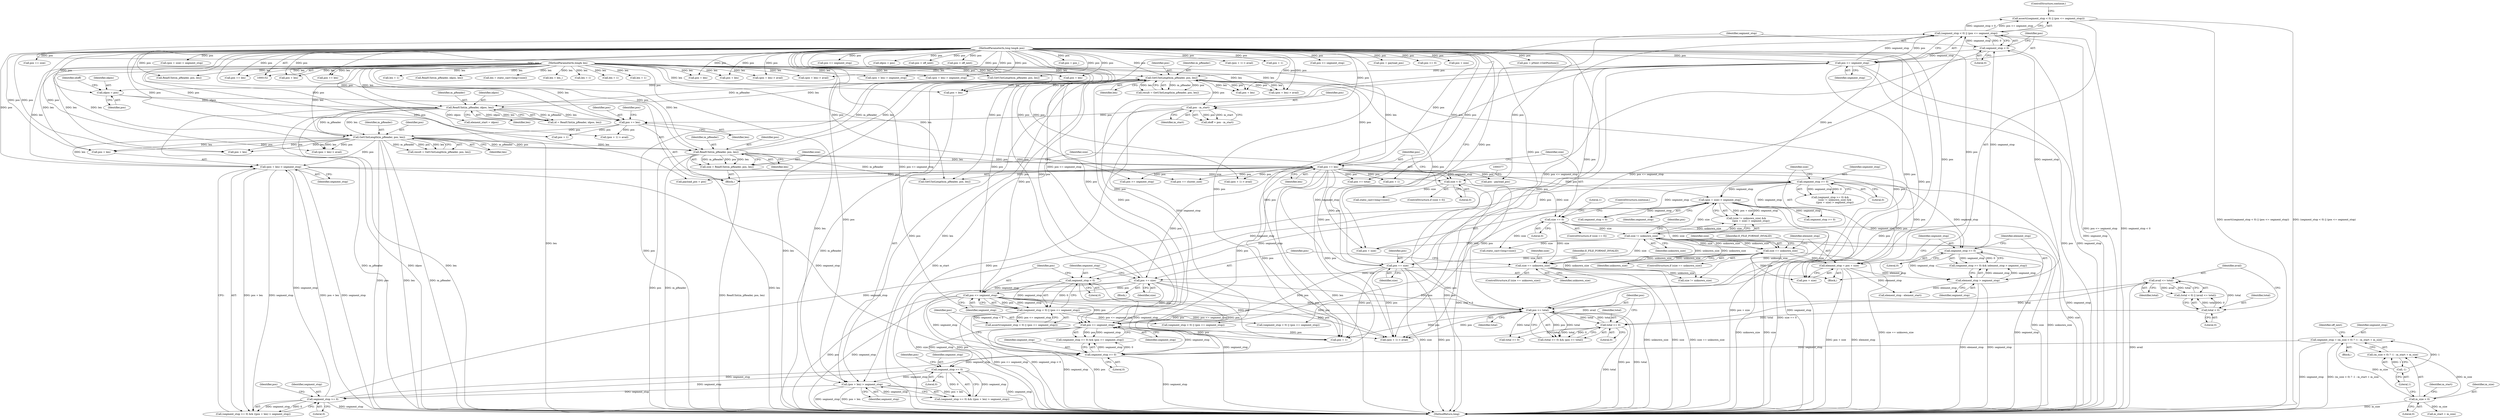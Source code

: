 digraph "1_Android_04839626ed859623901ebd3a5fd483982186b59d_28@API" {
"1000457" [label="(Call,assert((segment_stop < 0) || (pos <= segment_stop)))"];
"1000458" [label="(Call,(segment_stop < 0) || (pos <= segment_stop))"];
"1000459" [label="(Call,segment_stop < 0)"];
"1000425" [label="(Call,segment_stop >= 0)"];
"1000391" [label="(Call,segment_stop >= 0)"];
"1000349" [label="(Call,(pos + len) > segment_stop)"];
"1000326" [label="(Call,GetUIntLength(m_pReader, pos, len))"];
"1000290" [label="(Call,ReadUInt(m_pReader, idpos, len))"];
"1000239" [label="(Call,GetUIntLength(m_pReader, pos, len))"];
"1000367" [label="(Call,ReadUInt(m_pReader, pos, len))"];
"1000154" [label="(MethodParameterIn,long long& pos)"];
"1000155" [label="(MethodParameterIn,long& len)"];
"1000454" [label="(Call,pos += size)"];
"1000412" [label="(Call,size == unknown_size)"];
"1000395" [label="(Call,size != unknown_size)"];
"1000383" [label="(Call,size == 0)"];
"1000372" [label="(Call,size < 0)"];
"1000365" [label="(Call,size = ReadUInt(m_pReader, pos, len))"];
"1000472" [label="(Call,size == unknown_size)"];
"1000379" [label="(Call,pos += len)"];
"1000485" [label="(Call,pos <= segment_stop)"];
"1000477" [label="(Call,pos += size)"];
"1000482" [label="(Call,segment_stop < 0)"];
"1000398" [label="(Call,(pos + size) > segment_stop)"];
"1000209" [label="(Call,pos >= total)"];
"1000462" [label="(Call,pos <= segment_stop)"];
"1000206" [label="(Call,total >= 0)"];
"1000178" [label="(Call,avail <= total)"];
"1000175" [label="(Call,total < 0)"];
"1000219" [label="(Call,pos >= segment_stop)"];
"1000216" [label="(Call,segment_stop >= 0)"];
"1000346" [label="(Call,segment_stop >= 0)"];
"1000259" [label="(Call,segment_stop >= 0)"];
"1000262" [label="(Call,(pos + len) > segment_stop)"];
"1000182" [label="(Call,segment_stop = (m_size < 0) ? -1 : m_start + m_size)"];
"1000188" [label="(Call,-1)"];
"1000185" [label="(Call,m_size < 0)"];
"1000278" [label="(Call,idpos = pos)"];
"1000309" [label="(Call,pos += len)"];
"1000284" [label="(Call,pos - m_start)"];
"1000428" [label="(Call,element_stop > segment_stop)"];
"1000418" [label="(Call,element_stop = pos + size)"];
"1000481" [label="(Call,(segment_stop < 0) || (pos <= segment_stop))"];
"1000457" [label="(Call,assert((segment_stop < 0) || (pos <= segment_stop)))"];
"1000205" [label="(Call,(total >= 0) && (pos >= total))"];
"1000195" [label="(Identifier,off_next)"];
"1000673" [label="(Call,total >= 0)"];
"1000217" [label="(Identifier,segment_stop)"];
"1000351" [label="(Identifier,pos)"];
"1000185" [label="(Call,m_size < 0)"];
"1000369" [label="(Identifier,pos)"];
"1000429" [label="(Identifier,element_stop)"];
"1000315" [label="(Identifier,pos)"];
"1000440" [label="(Call,element_stop - element_start)"];
"1000615" [label="(Call,len = len_)"];
"1000465" [label="(ControlStructure,continue;)"];
"1000873" [label="(Call,(segment_stop < 0) || (pos <= segment_stop))"];
"1000155" [label="(MethodParameterIn,long& len)"];
"1000345" [label="(Call,(segment_stop >= 0) && ((pos + len) > segment_stop))"];
"1000373" [label="(Identifier,size)"];
"1000328" [label="(Identifier,pos)"];
"1000293" [label="(Identifier,len)"];
"1000395" [label="(Call,size != unknown_size)"];
"1000461" [label="(Literal,0)"];
"1000346" [label="(Call,segment_stop >= 0)"];
"1000736" [label="(Call,pos + len)"];
"1000413" [label="(Identifier,size)"];
"1000397" [label="(Identifier,unknown_size)"];
"1000905" [label="(MethodReturn,long)"];
"1000218" [label="(Literal,0)"];
"1000819" [label="(Call,(pos + len) > avail)"];
"1000463" [label="(Identifier,pos)"];
"1000357" [label="(Call,(pos + len) > avail)"];
"1000259" [label="(Call,segment_stop >= 0)"];
"1000788" [label="(Call,GetUIntLength(m_pReader, pos, len))"];
"1000284" [label="(Call,pos - m_start)"];
"1000240" [label="(Identifier,m_pReader)"];
"1000219" [label="(Call,pos >= segment_stop)"];
"1000877" [label="(Call,pos <= segment_stop)"];
"1000186" [label="(Identifier,m_size)"];
"1000374" [label="(Literal,0)"];
"1000410" [label="(Block,)"];
"1000177" [label="(Literal,0)"];
"1000425" [label="(Call,segment_stop >= 0)"];
"1000478" [label="(Identifier,pos)"];
"1000290" [label="(Call,ReadUInt(m_pReader, idpos, len))"];
"1000329" [label="(Identifier,len)"];
"1000386" [label="(ControlStructure,continue;)"];
"1000207" [label="(Identifier,total)"];
"1000392" [label="(Identifier,segment_stop)"];
"1000291" [label="(Identifier,m_pReader)"];
"1000690" [label="(Call,(pos + 1) > avail)"];
"1000384" [label="(Identifier,size)"];
"1000385" [label="(Literal,0)"];
"1000420" [label="(Call,pos + size)"];
"1000482" [label="(Call,segment_stop < 0)"];
"1000350" [label="(Call,pos + len)"];
"1000481" [label="(Call,(segment_stop < 0) || (pos <= segment_stop))"];
"1000191" [label="(Identifier,m_start)"];
"1000743" [label="(Call,idpos = pos)"];
"1000811" [label="(Call,(pos + len) > segment_stop)"];
"1000154" [label="(MethodParameterIn,long long& pos)"];
"1000458" [label="(Call,(segment_stop < 0) || (pos <= segment_stop))"];
"1000571" [label="(Call,pos < off_next)"];
"1000368" [label="(Identifier,m_pReader)"];
"1000371" [label="(ControlStructure,if (size < 0))"];
"1000464" [label="(Identifier,segment_stop)"];
"1000841" [label="(Call,pos += len)"];
"1000581" [label="(Call,pos > off_next)"];
"1000190" [label="(Call,m_start + m_size)"];
"1000676" [label="(Call,pos >= total)"];
"1000735" [label="(Call,(pos + len) > avail)"];
"1000176" [label="(Identifier,total)"];
"1000182" [label="(Call,segment_stop = (m_size < 0) ? -1 : m_start + m_size)"];
"1000203" [label="(Block,)"];
"1000390" [label="(Call,(segment_stop >= 0) &&\n            (size != unknown_size) &&\n            ((pos + size) > segment_stop))"];
"1000682" [label="(Call,segment_stop >= 0)"];
"1000367" [label="(Call,ReadUInt(m_pReader, pos, len))"];
"1000491" [label="(Call,static_cast<long>(size))"];
"1000211" [label="(Identifier,total)"];
"1000612" [label="(Call,pos = pos_)"];
"1000691" [label="(Call,pos + 1)"];
"1000225" [label="(Call,(pos + 1) > avail)"];
"1000477" [label="(Call,pos += size)"];
"1000775" [label="(Call,(pos + 1) > avail)"];
"1000366" [label="(Identifier,size)"];
"1000353" [label="(Identifier,segment_stop)"];
"1000476" [label="(Identifier,E_FILE_FORMAT_INVALID)"];
"1000704" [label="(Call,GetUIntLength(m_pReader, pos, len))"];
"1000187" [label="(Literal,0)"];
"1000383" [label="(Call,size == 0)"];
"1000348" [label="(Literal,0)"];
"1000358" [label="(Call,pos + len)"];
"1000285" [label="(Identifier,pos)"];
"1000288" [label="(Call,id = ReadUInt(m_pReader, idpos, len))"];
"1000776" [label="(Call,pos + 1)"];
"1000900" [label="(Call,pos <= segment_stop)"];
"1000462" [label="(Call,pos <= segment_stop)"];
"1000889" [label="(Call,pos = payload_pos)"];
"1000326" [label="(Call,GetUIntLength(m_pReader, pos, len))"];
"1000382" [label="(ControlStructure,if (size == 0))"];
"1000221" [label="(Identifier,segment_stop)"];
"1000696" [label="(Call,len = 1)"];
"1000370" [label="(Identifier,len)"];
"1000896" [label="(Call,(segment_stop < 0) || (pos <= segment_stop))"];
"1000456" [label="(Identifier,size)"];
"1000393" [label="(Literal,0)"];
"1000567" [label="(Call,pos >= 0)"];
"1000863" [label="(Call,pos + size)"];
"1000400" [label="(Identifier,pos)"];
"1000376" [label="(Call,static_cast<long>(size))"];
"1000474" [label="(Identifier,unknown_size)"];
"1000430" [label="(Identifier,segment_stop)"];
"1000314" [label="(Call,pos + 1)"];
"1000820" [label="(Call,pos + len)"];
"1000188" [label="(Call,-1)"];
"1000379" [label="(Call,pos += len)"];
"1000479" [label="(Identifier,size)"];
"1000372" [label="(Call,size < 0)"];
"1000812" [label="(Call,pos + len)"];
"1000280" [label="(Identifier,pos)"];
"1000414" [label="(Identifier,unknown_size)"];
"1000416" [label="(Identifier,E_FILE_FORMAT_INVALID)"];
"1000486" [label="(Identifier,pos)"];
"1000666" [label="(Call,payload_pos = pos)"];
"1000402" [label="(Identifier,segment_stop)"];
"1000485" [label="(Call,pos <= segment_stop)"];
"1000327" [label="(Identifier,m_pReader)"];
"1000226" [label="(Call,pos + 1)"];
"1000206" [label="(Call,total >= 0)"];
"1000237" [label="(Call,result = GetUIntLength(m_pReader, pos, len))"];
"1000727" [label="(Call,(pos + len) > segment_stop)"];
"1000241" [label="(Identifier,pos)"];
"1000892" [label="(Call,pos += cluster_size)"];
"1000427" [label="(Literal,0)"];
"1000209" [label="(Call,pos >= total)"];
"1000471" [label="(ControlStructure,if (size == unknown_size))"];
"1000454" [label="(Call,pos += size)"];
"1000563" [label="(Call,pos = pNext->GetPosition())"];
"1000411" [label="(ControlStructure,if (size == unknown_size))"];
"1000262" [label="(Call,(pos + len) > segment_stop)"];
"1000180" [label="(Identifier,total)"];
"1000424" [label="(Call,(segment_stop >= 0) && (element_stop > segment_stop))"];
"1000470" [label="(Block,)"];
"1000381" [label="(Identifier,len)"];
"1000412" [label="(Call,size == unknown_size)"];
"1000455" [label="(Identifier,pos)"];
"1000215" [label="(Call,(segment_stop >= 0) && (pos >= segment_stop))"];
"1000319" [label="(Call,len = 1)"];
"1000231" [label="(Call,len = 1)"];
"1000286" [label="(Identifier,m_start)"];
"1000869" [label="(Call,pos += size)"];
"1000347" [label="(Identifier,segment_stop)"];
"1000349" [label="(Call,(pos + len) > segment_stop)"];
"1000781" [label="(Call,len = 1)"];
"1000210" [label="(Identifier,pos)"];
"1000391" [label="(Call,segment_stop >= 0)"];
"1000728" [label="(Call,pos + len)"];
"1000279" [label="(Identifier,idpos)"];
"1000434" [label="(Call,element_start = idpos)"];
"1000459" [label="(Call,segment_stop < 0)"];
"1000220" [label="(Identifier,pos)"];
"1000282" [label="(Call,idoff = pos - m_start)"];
"1000399" [label="(Call,pos + size)"];
"1000260" [label="(Identifier,segment_stop)"];
"1000189" [label="(Literal,1)"];
"1000309" [label="(Call,pos += len)"];
"1000261" [label="(Literal,0)"];
"1000380" [label="(Identifier,pos)"];
"1000175" [label="(Call,total < 0)"];
"1000208" [label="(Literal,0)"];
"1000749" [label="(Call,ReadUInt(m_pReader, idpos, len))"];
"1000278" [label="(Call,idpos = pos)"];
"1000365" [label="(Call,size = ReadUInt(m_pReader, pos, len))"];
"1000489" [label="(Call,len = static_cast<long>(size))"];
"1000426" [label="(Identifier,segment_stop)"];
"1000216" [label="(Call,segment_stop >= 0)"];
"1000504" [label="(Call,size != unknown_size)"];
"1000179" [label="(Identifier,avail)"];
"1000394" [label="(Call,(size != unknown_size) &&\n            ((pos + size) > segment_stop))"];
"1000271" [label="(Call,pos + len)"];
"1000174" [label="(Call,(total < 0) || (avail <= total))"];
"1000398" [label="(Call,(pos + size) > segment_stop)"];
"1000483" [label="(Identifier,segment_stop)"];
"1000472" [label="(Call,size == unknown_size)"];
"1000829" [label="(Call,ReadUInt(m_pReader, pos, len))"];
"1000311" [label="(Identifier,len)"];
"1000270" [label="(Call,(pos + len) > avail)"];
"1000685" [label="(Call,pos >= segment_stop)"];
"1000419" [label="(Identifier,element_stop)"];
"1000239" [label="(Call,GetUIntLength(m_pReader, pos, len))"];
"1000178" [label="(Call,avail <= total)"];
"1000313" [label="(Call,(pos + 1) > avail)"];
"1000324" [label="(Call,result = GetUIntLength(m_pReader, pos, len))"];
"1000882" [label="(Call,pos - payload_pos)"];
"1000473" [label="(Identifier,size)"];
"1000388" [label="(Literal,1)"];
"1000242" [label="(Identifier,len)"];
"1000264" [label="(Identifier,pos)"];
"1000428" [label="(Call,element_stop > segment_stop)"];
"1000396" [label="(Identifier,size)"];
"1000258" [label="(Call,(segment_stop >= 0) && ((pos + len) > segment_stop))"];
"1000292" [label="(Identifier,idpos)"];
"1000487" [label="(Identifier,segment_stop)"];
"1000460" [label="(Identifier,segment_stop)"];
"1000310" [label="(Identifier,pos)"];
"1000156" [label="(Block,)"];
"1000480" [label="(Call,assert((segment_stop < 0) || (pos <= segment_stop)))"];
"1000266" [label="(Identifier,segment_stop)"];
"1000283" [label="(Identifier,idoff)"];
"1000263" [label="(Call,pos + len)"];
"1000184" [label="(Call,(m_size < 0) ? -1 : m_start + m_size)"];
"1000484" [label="(Literal,0)"];
"1000771" [label="(Call,pos += len)"];
"1000183" [label="(Identifier,segment_stop)"];
"1000897" [label="(Call,segment_stop < 0)"];
"1000862" [label="(Call,(pos + size) > segment_stop)"];
"1000418" [label="(Call,element_stop = pos + size)"];
"1000457" -> "1000410"  [label="AST: "];
"1000457" -> "1000458"  [label="CFG: "];
"1000458" -> "1000457"  [label="AST: "];
"1000465" -> "1000457"  [label="CFG: "];
"1000457" -> "1000905"  [label="DDG: assert((segment_stop < 0) || (pos <= segment_stop))"];
"1000457" -> "1000905"  [label="DDG: (segment_stop < 0) || (pos <= segment_stop)"];
"1000458" -> "1000457"  [label="DDG: segment_stop < 0"];
"1000458" -> "1000457"  [label="DDG: pos <= segment_stop"];
"1000458" -> "1000459"  [label="CFG: "];
"1000458" -> "1000462"  [label="CFG: "];
"1000459" -> "1000458"  [label="AST: "];
"1000462" -> "1000458"  [label="AST: "];
"1000458" -> "1000905"  [label="DDG: segment_stop < 0"];
"1000458" -> "1000905"  [label="DDG: pos <= segment_stop"];
"1000459" -> "1000458"  [label="DDG: segment_stop"];
"1000459" -> "1000458"  [label="DDG: 0"];
"1000462" -> "1000458"  [label="DDG: pos"];
"1000462" -> "1000458"  [label="DDG: segment_stop"];
"1000481" -> "1000458"  [label="DDG: pos <= segment_stop"];
"1000458" -> "1000481"  [label="DDG: pos <= segment_stop"];
"1000458" -> "1000873"  [label="DDG: pos <= segment_stop"];
"1000458" -> "1000896"  [label="DDG: pos <= segment_stop"];
"1000459" -> "1000461"  [label="CFG: "];
"1000460" -> "1000459"  [label="AST: "];
"1000461" -> "1000459"  [label="AST: "];
"1000463" -> "1000459"  [label="CFG: "];
"1000459" -> "1000905"  [label="DDG: segment_stop"];
"1000459" -> "1000216"  [label="DDG: segment_stop"];
"1000425" -> "1000459"  [label="DDG: segment_stop"];
"1000428" -> "1000459"  [label="DDG: segment_stop"];
"1000459" -> "1000462"  [label="DDG: segment_stop"];
"1000425" -> "1000424"  [label="AST: "];
"1000425" -> "1000427"  [label="CFG: "];
"1000426" -> "1000425"  [label="AST: "];
"1000427" -> "1000425"  [label="AST: "];
"1000429" -> "1000425"  [label="CFG: "];
"1000424" -> "1000425"  [label="CFG: "];
"1000425" -> "1000905"  [label="DDG: segment_stop"];
"1000425" -> "1000424"  [label="DDG: segment_stop"];
"1000425" -> "1000424"  [label="DDG: 0"];
"1000391" -> "1000425"  [label="DDG: segment_stop"];
"1000398" -> "1000425"  [label="DDG: segment_stop"];
"1000425" -> "1000428"  [label="DDG: segment_stop"];
"1000391" -> "1000390"  [label="AST: "];
"1000391" -> "1000393"  [label="CFG: "];
"1000392" -> "1000391"  [label="AST: "];
"1000393" -> "1000391"  [label="AST: "];
"1000396" -> "1000391"  [label="CFG: "];
"1000390" -> "1000391"  [label="CFG: "];
"1000391" -> "1000905"  [label="DDG: segment_stop"];
"1000391" -> "1000390"  [label="DDG: segment_stop"];
"1000391" -> "1000390"  [label="DDG: 0"];
"1000349" -> "1000391"  [label="DDG: segment_stop"];
"1000346" -> "1000391"  [label="DDG: segment_stop"];
"1000391" -> "1000398"  [label="DDG: segment_stop"];
"1000391" -> "1000482"  [label="DDG: segment_stop"];
"1000391" -> "1000682"  [label="DDG: segment_stop"];
"1000391" -> "1000897"  [label="DDG: segment_stop"];
"1000349" -> "1000345"  [label="AST: "];
"1000349" -> "1000353"  [label="CFG: "];
"1000350" -> "1000349"  [label="AST: "];
"1000353" -> "1000349"  [label="AST: "];
"1000345" -> "1000349"  [label="CFG: "];
"1000349" -> "1000905"  [label="DDG: segment_stop"];
"1000349" -> "1000905"  [label="DDG: pos + len"];
"1000349" -> "1000216"  [label="DDG: segment_stop"];
"1000349" -> "1000345"  [label="DDG: pos + len"];
"1000349" -> "1000345"  [label="DDG: segment_stop"];
"1000326" -> "1000349"  [label="DDG: pos"];
"1000326" -> "1000349"  [label="DDG: len"];
"1000154" -> "1000349"  [label="DDG: pos"];
"1000155" -> "1000349"  [label="DDG: len"];
"1000346" -> "1000349"  [label="DDG: segment_stop"];
"1000326" -> "1000324"  [label="AST: "];
"1000326" -> "1000329"  [label="CFG: "];
"1000327" -> "1000326"  [label="AST: "];
"1000328" -> "1000326"  [label="AST: "];
"1000329" -> "1000326"  [label="AST: "];
"1000324" -> "1000326"  [label="CFG: "];
"1000326" -> "1000905"  [label="DDG: pos"];
"1000326" -> "1000905"  [label="DDG: len"];
"1000326" -> "1000905"  [label="DDG: m_pReader"];
"1000326" -> "1000324"  [label="DDG: m_pReader"];
"1000326" -> "1000324"  [label="DDG: pos"];
"1000326" -> "1000324"  [label="DDG: len"];
"1000290" -> "1000326"  [label="DDG: m_pReader"];
"1000290" -> "1000326"  [label="DDG: len"];
"1000154" -> "1000326"  [label="DDG: pos"];
"1000309" -> "1000326"  [label="DDG: pos"];
"1000155" -> "1000326"  [label="DDG: len"];
"1000326" -> "1000350"  [label="DDG: pos"];
"1000326" -> "1000350"  [label="DDG: len"];
"1000326" -> "1000357"  [label="DDG: pos"];
"1000326" -> "1000357"  [label="DDG: len"];
"1000326" -> "1000358"  [label="DDG: pos"];
"1000326" -> "1000358"  [label="DDG: len"];
"1000326" -> "1000367"  [label="DDG: m_pReader"];
"1000326" -> "1000367"  [label="DDG: pos"];
"1000326" -> "1000367"  [label="DDG: len"];
"1000290" -> "1000288"  [label="AST: "];
"1000290" -> "1000293"  [label="CFG: "];
"1000291" -> "1000290"  [label="AST: "];
"1000292" -> "1000290"  [label="AST: "];
"1000293" -> "1000290"  [label="AST: "];
"1000288" -> "1000290"  [label="CFG: "];
"1000290" -> "1000905"  [label="DDG: m_pReader"];
"1000290" -> "1000905"  [label="DDG: idpos"];
"1000290" -> "1000905"  [label="DDG: len"];
"1000290" -> "1000288"  [label="DDG: m_pReader"];
"1000290" -> "1000288"  [label="DDG: idpos"];
"1000290" -> "1000288"  [label="DDG: len"];
"1000239" -> "1000290"  [label="DDG: m_pReader"];
"1000239" -> "1000290"  [label="DDG: len"];
"1000278" -> "1000290"  [label="DDG: idpos"];
"1000155" -> "1000290"  [label="DDG: len"];
"1000290" -> "1000309"  [label="DDG: len"];
"1000290" -> "1000434"  [label="DDG: idpos"];
"1000239" -> "1000237"  [label="AST: "];
"1000239" -> "1000242"  [label="CFG: "];
"1000240" -> "1000239"  [label="AST: "];
"1000241" -> "1000239"  [label="AST: "];
"1000242" -> "1000239"  [label="AST: "];
"1000237" -> "1000239"  [label="CFG: "];
"1000239" -> "1000905"  [label="DDG: m_pReader"];
"1000239" -> "1000905"  [label="DDG: len"];
"1000239" -> "1000905"  [label="DDG: pos"];
"1000239" -> "1000237"  [label="DDG: m_pReader"];
"1000239" -> "1000237"  [label="DDG: pos"];
"1000239" -> "1000237"  [label="DDG: len"];
"1000367" -> "1000239"  [label="DDG: m_pReader"];
"1000367" -> "1000239"  [label="DDG: len"];
"1000154" -> "1000239"  [label="DDG: pos"];
"1000454" -> "1000239"  [label="DDG: pos"];
"1000485" -> "1000239"  [label="DDG: pos"];
"1000209" -> "1000239"  [label="DDG: pos"];
"1000462" -> "1000239"  [label="DDG: pos"];
"1000379" -> "1000239"  [label="DDG: pos"];
"1000219" -> "1000239"  [label="DDG: pos"];
"1000477" -> "1000239"  [label="DDG: pos"];
"1000155" -> "1000239"  [label="DDG: len"];
"1000239" -> "1000262"  [label="DDG: pos"];
"1000239" -> "1000262"  [label="DDG: len"];
"1000239" -> "1000263"  [label="DDG: pos"];
"1000239" -> "1000263"  [label="DDG: len"];
"1000239" -> "1000270"  [label="DDG: pos"];
"1000239" -> "1000270"  [label="DDG: len"];
"1000239" -> "1000271"  [label="DDG: pos"];
"1000239" -> "1000271"  [label="DDG: len"];
"1000239" -> "1000278"  [label="DDG: pos"];
"1000239" -> "1000284"  [label="DDG: pos"];
"1000367" -> "1000365"  [label="AST: "];
"1000367" -> "1000370"  [label="CFG: "];
"1000368" -> "1000367"  [label="AST: "];
"1000369" -> "1000367"  [label="AST: "];
"1000370" -> "1000367"  [label="AST: "];
"1000365" -> "1000367"  [label="CFG: "];
"1000367" -> "1000905"  [label="DDG: pos"];
"1000367" -> "1000905"  [label="DDG: len"];
"1000367" -> "1000905"  [label="DDG: m_pReader"];
"1000367" -> "1000365"  [label="DDG: m_pReader"];
"1000367" -> "1000365"  [label="DDG: pos"];
"1000367" -> "1000365"  [label="DDG: len"];
"1000154" -> "1000367"  [label="DDG: pos"];
"1000155" -> "1000367"  [label="DDG: len"];
"1000367" -> "1000379"  [label="DDG: len"];
"1000367" -> "1000379"  [label="DDG: pos"];
"1000367" -> "1000704"  [label="DDG: m_pReader"];
"1000154" -> "1000152"  [label="AST: "];
"1000154" -> "1000905"  [label="DDG: pos"];
"1000154" -> "1000209"  [label="DDG: pos"];
"1000154" -> "1000219"  [label="DDG: pos"];
"1000154" -> "1000225"  [label="DDG: pos"];
"1000154" -> "1000226"  [label="DDG: pos"];
"1000154" -> "1000262"  [label="DDG: pos"];
"1000154" -> "1000263"  [label="DDG: pos"];
"1000154" -> "1000270"  [label="DDG: pos"];
"1000154" -> "1000271"  [label="DDG: pos"];
"1000154" -> "1000278"  [label="DDG: pos"];
"1000154" -> "1000284"  [label="DDG: pos"];
"1000154" -> "1000309"  [label="DDG: pos"];
"1000154" -> "1000313"  [label="DDG: pos"];
"1000154" -> "1000314"  [label="DDG: pos"];
"1000154" -> "1000350"  [label="DDG: pos"];
"1000154" -> "1000357"  [label="DDG: pos"];
"1000154" -> "1000358"  [label="DDG: pos"];
"1000154" -> "1000379"  [label="DDG: pos"];
"1000154" -> "1000398"  [label="DDG: pos"];
"1000154" -> "1000399"  [label="DDG: pos"];
"1000154" -> "1000418"  [label="DDG: pos"];
"1000154" -> "1000420"  [label="DDG: pos"];
"1000154" -> "1000454"  [label="DDG: pos"];
"1000154" -> "1000462"  [label="DDG: pos"];
"1000154" -> "1000477"  [label="DDG: pos"];
"1000154" -> "1000485"  [label="DDG: pos"];
"1000154" -> "1000563"  [label="DDG: pos"];
"1000154" -> "1000567"  [label="DDG: pos"];
"1000154" -> "1000571"  [label="DDG: pos"];
"1000154" -> "1000581"  [label="DDG: pos"];
"1000154" -> "1000612"  [label="DDG: pos"];
"1000154" -> "1000666"  [label="DDG: pos"];
"1000154" -> "1000676"  [label="DDG: pos"];
"1000154" -> "1000685"  [label="DDG: pos"];
"1000154" -> "1000690"  [label="DDG: pos"];
"1000154" -> "1000691"  [label="DDG: pos"];
"1000154" -> "1000704"  [label="DDG: pos"];
"1000154" -> "1000727"  [label="DDG: pos"];
"1000154" -> "1000728"  [label="DDG: pos"];
"1000154" -> "1000735"  [label="DDG: pos"];
"1000154" -> "1000736"  [label="DDG: pos"];
"1000154" -> "1000743"  [label="DDG: pos"];
"1000154" -> "1000771"  [label="DDG: pos"];
"1000154" -> "1000775"  [label="DDG: pos"];
"1000154" -> "1000776"  [label="DDG: pos"];
"1000154" -> "1000788"  [label="DDG: pos"];
"1000154" -> "1000811"  [label="DDG: pos"];
"1000154" -> "1000812"  [label="DDG: pos"];
"1000154" -> "1000819"  [label="DDG: pos"];
"1000154" -> "1000820"  [label="DDG: pos"];
"1000154" -> "1000829"  [label="DDG: pos"];
"1000154" -> "1000841"  [label="DDG: pos"];
"1000154" -> "1000862"  [label="DDG: pos"];
"1000154" -> "1000863"  [label="DDG: pos"];
"1000154" -> "1000869"  [label="DDG: pos"];
"1000154" -> "1000877"  [label="DDG: pos"];
"1000154" -> "1000882"  [label="DDG: pos"];
"1000154" -> "1000889"  [label="DDG: pos"];
"1000154" -> "1000892"  [label="DDG: pos"];
"1000154" -> "1000900"  [label="DDG: pos"];
"1000155" -> "1000152"  [label="AST: "];
"1000155" -> "1000905"  [label="DDG: len"];
"1000155" -> "1000231"  [label="DDG: len"];
"1000155" -> "1000262"  [label="DDG: len"];
"1000155" -> "1000263"  [label="DDG: len"];
"1000155" -> "1000270"  [label="DDG: len"];
"1000155" -> "1000271"  [label="DDG: len"];
"1000155" -> "1000309"  [label="DDG: len"];
"1000155" -> "1000319"  [label="DDG: len"];
"1000155" -> "1000350"  [label="DDG: len"];
"1000155" -> "1000357"  [label="DDG: len"];
"1000155" -> "1000358"  [label="DDG: len"];
"1000155" -> "1000379"  [label="DDG: len"];
"1000155" -> "1000489"  [label="DDG: len"];
"1000155" -> "1000615"  [label="DDG: len"];
"1000155" -> "1000696"  [label="DDG: len"];
"1000155" -> "1000704"  [label="DDG: len"];
"1000155" -> "1000727"  [label="DDG: len"];
"1000155" -> "1000728"  [label="DDG: len"];
"1000155" -> "1000735"  [label="DDG: len"];
"1000155" -> "1000736"  [label="DDG: len"];
"1000155" -> "1000749"  [label="DDG: len"];
"1000155" -> "1000771"  [label="DDG: len"];
"1000155" -> "1000781"  [label="DDG: len"];
"1000155" -> "1000788"  [label="DDG: len"];
"1000155" -> "1000811"  [label="DDG: len"];
"1000155" -> "1000812"  [label="DDG: len"];
"1000155" -> "1000819"  [label="DDG: len"];
"1000155" -> "1000820"  [label="DDG: len"];
"1000155" -> "1000829"  [label="DDG: len"];
"1000155" -> "1000841"  [label="DDG: len"];
"1000454" -> "1000410"  [label="AST: "];
"1000454" -> "1000456"  [label="CFG: "];
"1000455" -> "1000454"  [label="AST: "];
"1000456" -> "1000454"  [label="AST: "];
"1000460" -> "1000454"  [label="CFG: "];
"1000454" -> "1000905"  [label="DDG: pos"];
"1000454" -> "1000905"  [label="DDG: size"];
"1000454" -> "1000209"  [label="DDG: pos"];
"1000454" -> "1000219"  [label="DDG: pos"];
"1000454" -> "1000225"  [label="DDG: pos"];
"1000454" -> "1000226"  [label="DDG: pos"];
"1000412" -> "1000454"  [label="DDG: size"];
"1000379" -> "1000454"  [label="DDG: pos"];
"1000454" -> "1000462"  [label="DDG: pos"];
"1000412" -> "1000411"  [label="AST: "];
"1000412" -> "1000414"  [label="CFG: "];
"1000413" -> "1000412"  [label="AST: "];
"1000414" -> "1000412"  [label="AST: "];
"1000416" -> "1000412"  [label="CFG: "];
"1000419" -> "1000412"  [label="CFG: "];
"1000412" -> "1000905"  [label="DDG: size == unknown_size"];
"1000412" -> "1000905"  [label="DDG: unknown_size"];
"1000412" -> "1000905"  [label="DDG: size"];
"1000412" -> "1000395"  [label="DDG: unknown_size"];
"1000395" -> "1000412"  [label="DDG: size"];
"1000395" -> "1000412"  [label="DDG: unknown_size"];
"1000383" -> "1000412"  [label="DDG: size"];
"1000472" -> "1000412"  [label="DDG: unknown_size"];
"1000412" -> "1000418"  [label="DDG: size"];
"1000412" -> "1000420"  [label="DDG: size"];
"1000412" -> "1000472"  [label="DDG: unknown_size"];
"1000412" -> "1000504"  [label="DDG: unknown_size"];
"1000395" -> "1000394"  [label="AST: "];
"1000395" -> "1000397"  [label="CFG: "];
"1000396" -> "1000395"  [label="AST: "];
"1000397" -> "1000395"  [label="AST: "];
"1000400" -> "1000395"  [label="CFG: "];
"1000394" -> "1000395"  [label="CFG: "];
"1000395" -> "1000905"  [label="DDG: size"];
"1000395" -> "1000905"  [label="DDG: unknown_size"];
"1000395" -> "1000394"  [label="DDG: size"];
"1000395" -> "1000394"  [label="DDG: unknown_size"];
"1000383" -> "1000395"  [label="DDG: size"];
"1000472" -> "1000395"  [label="DDG: unknown_size"];
"1000395" -> "1000398"  [label="DDG: size"];
"1000395" -> "1000399"  [label="DDG: size"];
"1000395" -> "1000472"  [label="DDG: size"];
"1000395" -> "1000472"  [label="DDG: unknown_size"];
"1000395" -> "1000491"  [label="DDG: size"];
"1000395" -> "1000504"  [label="DDG: unknown_size"];
"1000383" -> "1000382"  [label="AST: "];
"1000383" -> "1000385"  [label="CFG: "];
"1000384" -> "1000383"  [label="AST: "];
"1000385" -> "1000383"  [label="AST: "];
"1000386" -> "1000383"  [label="CFG: "];
"1000388" -> "1000383"  [label="CFG: "];
"1000383" -> "1000905"  [label="DDG: size == 0"];
"1000383" -> "1000905"  [label="DDG: size"];
"1000372" -> "1000383"  [label="DDG: size"];
"1000383" -> "1000472"  [label="DDG: size"];
"1000383" -> "1000491"  [label="DDG: size"];
"1000372" -> "1000371"  [label="AST: "];
"1000372" -> "1000374"  [label="CFG: "];
"1000373" -> "1000372"  [label="AST: "];
"1000374" -> "1000372"  [label="AST: "];
"1000377" -> "1000372"  [label="CFG: "];
"1000380" -> "1000372"  [label="CFG: "];
"1000372" -> "1000905"  [label="DDG: size < 0"];
"1000365" -> "1000372"  [label="DDG: size"];
"1000372" -> "1000376"  [label="DDG: size"];
"1000365" -> "1000203"  [label="AST: "];
"1000366" -> "1000365"  [label="AST: "];
"1000373" -> "1000365"  [label="CFG: "];
"1000365" -> "1000905"  [label="DDG: ReadUInt(m_pReader, pos, len)"];
"1000472" -> "1000471"  [label="AST: "];
"1000472" -> "1000474"  [label="CFG: "];
"1000473" -> "1000472"  [label="AST: "];
"1000474" -> "1000472"  [label="AST: "];
"1000476" -> "1000472"  [label="CFG: "];
"1000478" -> "1000472"  [label="CFG: "];
"1000472" -> "1000905"  [label="DDG: size == unknown_size"];
"1000472" -> "1000905"  [label="DDG: unknown_size"];
"1000472" -> "1000905"  [label="DDG: size"];
"1000472" -> "1000477"  [label="DDG: size"];
"1000472" -> "1000504"  [label="DDG: unknown_size"];
"1000379" -> "1000203"  [label="AST: "];
"1000379" -> "1000381"  [label="CFG: "];
"1000380" -> "1000379"  [label="AST: "];
"1000381" -> "1000379"  [label="AST: "];
"1000384" -> "1000379"  [label="CFG: "];
"1000379" -> "1000905"  [label="DDG: pos"];
"1000379" -> "1000905"  [label="DDG: len"];
"1000379" -> "1000209"  [label="DDG: pos"];
"1000379" -> "1000219"  [label="DDG: pos"];
"1000379" -> "1000225"  [label="DDG: pos"];
"1000379" -> "1000226"  [label="DDG: pos"];
"1000379" -> "1000398"  [label="DDG: pos"];
"1000379" -> "1000399"  [label="DDG: pos"];
"1000379" -> "1000418"  [label="DDG: pos"];
"1000379" -> "1000420"  [label="DDG: pos"];
"1000379" -> "1000477"  [label="DDG: pos"];
"1000379" -> "1000666"  [label="DDG: pos"];
"1000379" -> "1000676"  [label="DDG: pos"];
"1000379" -> "1000685"  [label="DDG: pos"];
"1000379" -> "1000690"  [label="DDG: pos"];
"1000379" -> "1000691"  [label="DDG: pos"];
"1000379" -> "1000704"  [label="DDG: pos"];
"1000379" -> "1000882"  [label="DDG: pos"];
"1000379" -> "1000892"  [label="DDG: pos"];
"1000485" -> "1000481"  [label="AST: "];
"1000485" -> "1000487"  [label="CFG: "];
"1000486" -> "1000485"  [label="AST: "];
"1000487" -> "1000485"  [label="AST: "];
"1000481" -> "1000485"  [label="CFG: "];
"1000485" -> "1000905"  [label="DDG: pos"];
"1000485" -> "1000905"  [label="DDG: segment_stop"];
"1000485" -> "1000209"  [label="DDG: pos"];
"1000485" -> "1000216"  [label="DDG: segment_stop"];
"1000485" -> "1000219"  [label="DDG: pos"];
"1000485" -> "1000225"  [label="DDG: pos"];
"1000485" -> "1000226"  [label="DDG: pos"];
"1000485" -> "1000481"  [label="DDG: pos"];
"1000485" -> "1000481"  [label="DDG: segment_stop"];
"1000477" -> "1000485"  [label="DDG: pos"];
"1000482" -> "1000485"  [label="DDG: segment_stop"];
"1000477" -> "1000470"  [label="AST: "];
"1000477" -> "1000479"  [label="CFG: "];
"1000478" -> "1000477"  [label="AST: "];
"1000479" -> "1000477"  [label="AST: "];
"1000483" -> "1000477"  [label="CFG: "];
"1000477" -> "1000905"  [label="DDG: size"];
"1000477" -> "1000905"  [label="DDG: pos"];
"1000477" -> "1000209"  [label="DDG: pos"];
"1000477" -> "1000219"  [label="DDG: pos"];
"1000477" -> "1000225"  [label="DDG: pos"];
"1000477" -> "1000226"  [label="DDG: pos"];
"1000482" -> "1000481"  [label="AST: "];
"1000482" -> "1000484"  [label="CFG: "];
"1000483" -> "1000482"  [label="AST: "];
"1000484" -> "1000482"  [label="AST: "];
"1000486" -> "1000482"  [label="CFG: "];
"1000481" -> "1000482"  [label="CFG: "];
"1000482" -> "1000905"  [label="DDG: segment_stop"];
"1000482" -> "1000216"  [label="DDG: segment_stop"];
"1000482" -> "1000481"  [label="DDG: segment_stop"];
"1000482" -> "1000481"  [label="DDG: 0"];
"1000398" -> "1000482"  [label="DDG: segment_stop"];
"1000398" -> "1000394"  [label="AST: "];
"1000398" -> "1000402"  [label="CFG: "];
"1000399" -> "1000398"  [label="AST: "];
"1000402" -> "1000398"  [label="AST: "];
"1000394" -> "1000398"  [label="CFG: "];
"1000398" -> "1000905"  [label="DDG: segment_stop"];
"1000398" -> "1000905"  [label="DDG: pos + size"];
"1000398" -> "1000394"  [label="DDG: pos + size"];
"1000398" -> "1000394"  [label="DDG: segment_stop"];
"1000398" -> "1000682"  [label="DDG: segment_stop"];
"1000398" -> "1000897"  [label="DDG: segment_stop"];
"1000209" -> "1000205"  [label="AST: "];
"1000209" -> "1000211"  [label="CFG: "];
"1000210" -> "1000209"  [label="AST: "];
"1000211" -> "1000209"  [label="AST: "];
"1000205" -> "1000209"  [label="CFG: "];
"1000209" -> "1000905"  [label="DDG: pos"];
"1000209" -> "1000905"  [label="DDG: total"];
"1000209" -> "1000206"  [label="DDG: total"];
"1000209" -> "1000205"  [label="DDG: pos"];
"1000209" -> "1000205"  [label="DDG: total"];
"1000462" -> "1000209"  [label="DDG: pos"];
"1000206" -> "1000209"  [label="DDG: total"];
"1000209" -> "1000219"  [label="DDG: pos"];
"1000209" -> "1000225"  [label="DDG: pos"];
"1000209" -> "1000226"  [label="DDG: pos"];
"1000209" -> "1000673"  [label="DDG: total"];
"1000462" -> "1000464"  [label="CFG: "];
"1000463" -> "1000462"  [label="AST: "];
"1000464" -> "1000462"  [label="AST: "];
"1000462" -> "1000905"  [label="DDG: pos"];
"1000462" -> "1000905"  [label="DDG: segment_stop"];
"1000462" -> "1000216"  [label="DDG: segment_stop"];
"1000462" -> "1000219"  [label="DDG: pos"];
"1000462" -> "1000225"  [label="DDG: pos"];
"1000462" -> "1000226"  [label="DDG: pos"];
"1000206" -> "1000205"  [label="AST: "];
"1000206" -> "1000208"  [label="CFG: "];
"1000207" -> "1000206"  [label="AST: "];
"1000208" -> "1000206"  [label="AST: "];
"1000210" -> "1000206"  [label="CFG: "];
"1000205" -> "1000206"  [label="CFG: "];
"1000206" -> "1000905"  [label="DDG: total"];
"1000206" -> "1000205"  [label="DDG: total"];
"1000206" -> "1000205"  [label="DDG: 0"];
"1000178" -> "1000206"  [label="DDG: total"];
"1000175" -> "1000206"  [label="DDG: total"];
"1000206" -> "1000673"  [label="DDG: total"];
"1000178" -> "1000174"  [label="AST: "];
"1000178" -> "1000180"  [label="CFG: "];
"1000179" -> "1000178"  [label="AST: "];
"1000180" -> "1000178"  [label="AST: "];
"1000174" -> "1000178"  [label="CFG: "];
"1000178" -> "1000905"  [label="DDG: avail"];
"1000178" -> "1000174"  [label="DDG: avail"];
"1000178" -> "1000174"  [label="DDG: total"];
"1000175" -> "1000178"  [label="DDG: total"];
"1000178" -> "1000225"  [label="DDG: avail"];
"1000175" -> "1000174"  [label="AST: "];
"1000175" -> "1000177"  [label="CFG: "];
"1000176" -> "1000175"  [label="AST: "];
"1000177" -> "1000175"  [label="AST: "];
"1000179" -> "1000175"  [label="CFG: "];
"1000174" -> "1000175"  [label="CFG: "];
"1000175" -> "1000174"  [label="DDG: total"];
"1000175" -> "1000174"  [label="DDG: 0"];
"1000219" -> "1000215"  [label="AST: "];
"1000219" -> "1000221"  [label="CFG: "];
"1000220" -> "1000219"  [label="AST: "];
"1000221" -> "1000219"  [label="AST: "];
"1000215" -> "1000219"  [label="CFG: "];
"1000219" -> "1000905"  [label="DDG: segment_stop"];
"1000219" -> "1000905"  [label="DDG: pos"];
"1000219" -> "1000215"  [label="DDG: pos"];
"1000219" -> "1000215"  [label="DDG: segment_stop"];
"1000216" -> "1000219"  [label="DDG: segment_stop"];
"1000219" -> "1000225"  [label="DDG: pos"];
"1000219" -> "1000226"  [label="DDG: pos"];
"1000219" -> "1000259"  [label="DDG: segment_stop"];
"1000216" -> "1000215"  [label="AST: "];
"1000216" -> "1000218"  [label="CFG: "];
"1000217" -> "1000216"  [label="AST: "];
"1000218" -> "1000216"  [label="AST: "];
"1000220" -> "1000216"  [label="CFG: "];
"1000215" -> "1000216"  [label="CFG: "];
"1000216" -> "1000905"  [label="DDG: segment_stop"];
"1000216" -> "1000215"  [label="DDG: segment_stop"];
"1000216" -> "1000215"  [label="DDG: 0"];
"1000346" -> "1000216"  [label="DDG: segment_stop"];
"1000182" -> "1000216"  [label="DDG: segment_stop"];
"1000216" -> "1000259"  [label="DDG: segment_stop"];
"1000346" -> "1000345"  [label="AST: "];
"1000346" -> "1000348"  [label="CFG: "];
"1000347" -> "1000346"  [label="AST: "];
"1000348" -> "1000346"  [label="AST: "];
"1000351" -> "1000346"  [label="CFG: "];
"1000345" -> "1000346"  [label="CFG: "];
"1000346" -> "1000905"  [label="DDG: segment_stop"];
"1000346" -> "1000345"  [label="DDG: segment_stop"];
"1000346" -> "1000345"  [label="DDG: 0"];
"1000259" -> "1000346"  [label="DDG: segment_stop"];
"1000262" -> "1000346"  [label="DDG: segment_stop"];
"1000259" -> "1000258"  [label="AST: "];
"1000259" -> "1000261"  [label="CFG: "];
"1000260" -> "1000259"  [label="AST: "];
"1000261" -> "1000259"  [label="AST: "];
"1000264" -> "1000259"  [label="CFG: "];
"1000258" -> "1000259"  [label="CFG: "];
"1000259" -> "1000905"  [label="DDG: segment_stop"];
"1000259" -> "1000258"  [label="DDG: segment_stop"];
"1000259" -> "1000258"  [label="DDG: 0"];
"1000259" -> "1000262"  [label="DDG: segment_stop"];
"1000262" -> "1000258"  [label="AST: "];
"1000262" -> "1000266"  [label="CFG: "];
"1000263" -> "1000262"  [label="AST: "];
"1000266" -> "1000262"  [label="AST: "];
"1000258" -> "1000262"  [label="CFG: "];
"1000262" -> "1000905"  [label="DDG: pos + len"];
"1000262" -> "1000905"  [label="DDG: segment_stop"];
"1000262" -> "1000258"  [label="DDG: pos + len"];
"1000262" -> "1000258"  [label="DDG: segment_stop"];
"1000182" -> "1000156"  [label="AST: "];
"1000182" -> "1000184"  [label="CFG: "];
"1000183" -> "1000182"  [label="AST: "];
"1000184" -> "1000182"  [label="AST: "];
"1000195" -> "1000182"  [label="CFG: "];
"1000182" -> "1000905"  [label="DDG: (m_size < 0) ? -1 : m_start + m_size"];
"1000182" -> "1000905"  [label="DDG: segment_stop"];
"1000188" -> "1000182"  [label="DDG: 1"];
"1000185" -> "1000182"  [label="DDG: m_size"];
"1000188" -> "1000184"  [label="AST: "];
"1000188" -> "1000189"  [label="CFG: "];
"1000189" -> "1000188"  [label="AST: "];
"1000184" -> "1000188"  [label="CFG: "];
"1000188" -> "1000184"  [label="DDG: 1"];
"1000185" -> "1000184"  [label="AST: "];
"1000185" -> "1000187"  [label="CFG: "];
"1000186" -> "1000185"  [label="AST: "];
"1000187" -> "1000185"  [label="AST: "];
"1000189" -> "1000185"  [label="CFG: "];
"1000191" -> "1000185"  [label="CFG: "];
"1000185" -> "1000905"  [label="DDG: m_size"];
"1000185" -> "1000184"  [label="DDG: m_size"];
"1000185" -> "1000190"  [label="DDG: m_size"];
"1000278" -> "1000203"  [label="AST: "];
"1000278" -> "1000280"  [label="CFG: "];
"1000279" -> "1000278"  [label="AST: "];
"1000280" -> "1000278"  [label="AST: "];
"1000283" -> "1000278"  [label="CFG: "];
"1000309" -> "1000203"  [label="AST: "];
"1000309" -> "1000311"  [label="CFG: "];
"1000310" -> "1000309"  [label="AST: "];
"1000311" -> "1000309"  [label="AST: "];
"1000315" -> "1000309"  [label="CFG: "];
"1000284" -> "1000309"  [label="DDG: pos"];
"1000309" -> "1000313"  [label="DDG: pos"];
"1000309" -> "1000314"  [label="DDG: pos"];
"1000284" -> "1000282"  [label="AST: "];
"1000284" -> "1000286"  [label="CFG: "];
"1000285" -> "1000284"  [label="AST: "];
"1000286" -> "1000284"  [label="AST: "];
"1000282" -> "1000284"  [label="CFG: "];
"1000284" -> "1000905"  [label="DDG: m_start"];
"1000284" -> "1000905"  [label="DDG: pos"];
"1000284" -> "1000282"  [label="DDG: pos"];
"1000284" -> "1000282"  [label="DDG: m_start"];
"1000428" -> "1000424"  [label="AST: "];
"1000428" -> "1000430"  [label="CFG: "];
"1000429" -> "1000428"  [label="AST: "];
"1000430" -> "1000428"  [label="AST: "];
"1000424" -> "1000428"  [label="CFG: "];
"1000428" -> "1000905"  [label="DDG: segment_stop"];
"1000428" -> "1000905"  [label="DDG: element_stop"];
"1000428" -> "1000424"  [label="DDG: element_stop"];
"1000428" -> "1000424"  [label="DDG: segment_stop"];
"1000418" -> "1000428"  [label="DDG: element_stop"];
"1000428" -> "1000440"  [label="DDG: element_stop"];
"1000418" -> "1000410"  [label="AST: "];
"1000418" -> "1000420"  [label="CFG: "];
"1000419" -> "1000418"  [label="AST: "];
"1000420" -> "1000418"  [label="AST: "];
"1000426" -> "1000418"  [label="CFG: "];
"1000418" -> "1000905"  [label="DDG: pos + size"];
"1000418" -> "1000905"  [label="DDG: element_stop"];
"1000418" -> "1000440"  [label="DDG: element_stop"];
"1000481" -> "1000480"  [label="AST: "];
"1000480" -> "1000481"  [label="CFG: "];
"1000481" -> "1000905"  [label="DDG: pos <= segment_stop"];
"1000481" -> "1000905"  [label="DDG: segment_stop < 0"];
"1000481" -> "1000480"  [label="DDG: segment_stop < 0"];
"1000481" -> "1000480"  [label="DDG: pos <= segment_stop"];
"1000481" -> "1000873"  [label="DDG: pos <= segment_stop"];
"1000481" -> "1000896"  [label="DDG: pos <= segment_stop"];
}
